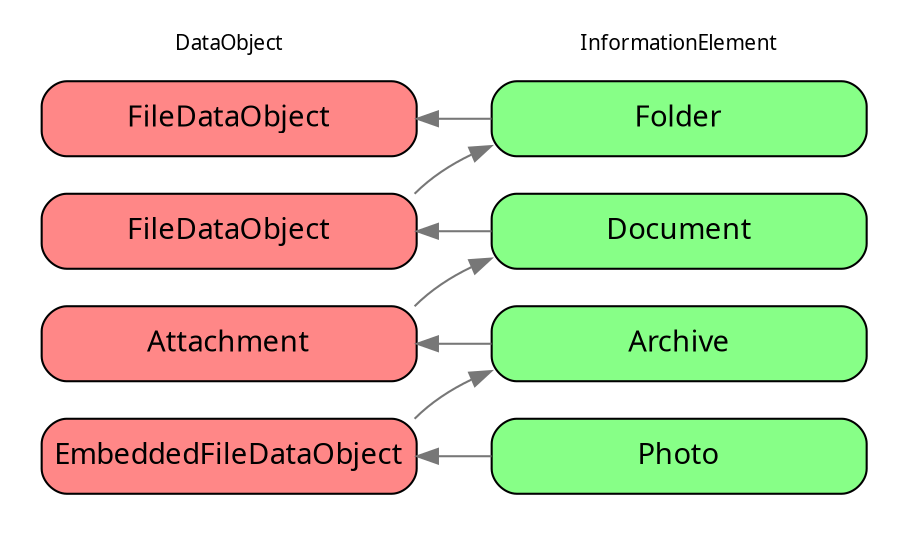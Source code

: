 digraph {
  rankdir=LR;
  bgcolor=transparent;
  node [shape="box", style="filled,rounded",fontname="sans-serif", fixedsize=true,width=2.5];

  a [fillcolor="#ff000077",label="FileDataObject"];
  b [fillcolor="#ff000077",label="FileDataObject"];
  c [fillcolor="#ff000077",label="Attachment"];
  d [fillcolor="#ff000077",label="EmbeddedFileDataObject"];

  a2 [fillcolor="#00ff0077",label="Folder"];
  b2 [fillcolor="#00ff0077",label="Document"];
  c2 [fillcolor="#00ff0077",label="Archive"];
  d2 [fillcolor="#00ff0077",label="Photo"];

  subgraph cluster_do {
    color=transparent;
    label = "DataObject";
    fontname="sans-serif";
    fontsize=10;
    a;
    b;
    c;
    d;
  }

  subgraph cluster_ie {
    color=transparent;
    label = "InformationElement";
    fontname="sans-serif";
    fontsize=10;
    a2;
    b2;
    c2;
    d2;
  }

  a -> a2 [color="#777777ff",dir=back];
  a2 -> b:ne [color="#777777ff",dir=back];
  b -> b2 [color="#777777ff",dir=back];
  b2 -> c:ne [color="#777777ff",dir=back];
  c -> c2 [color="#777777ff",dir=back];
  c2 -> d:ne [color="#777777ff",dir=back];
  d -> d2 [color="#777777ff",dir=back];
}

